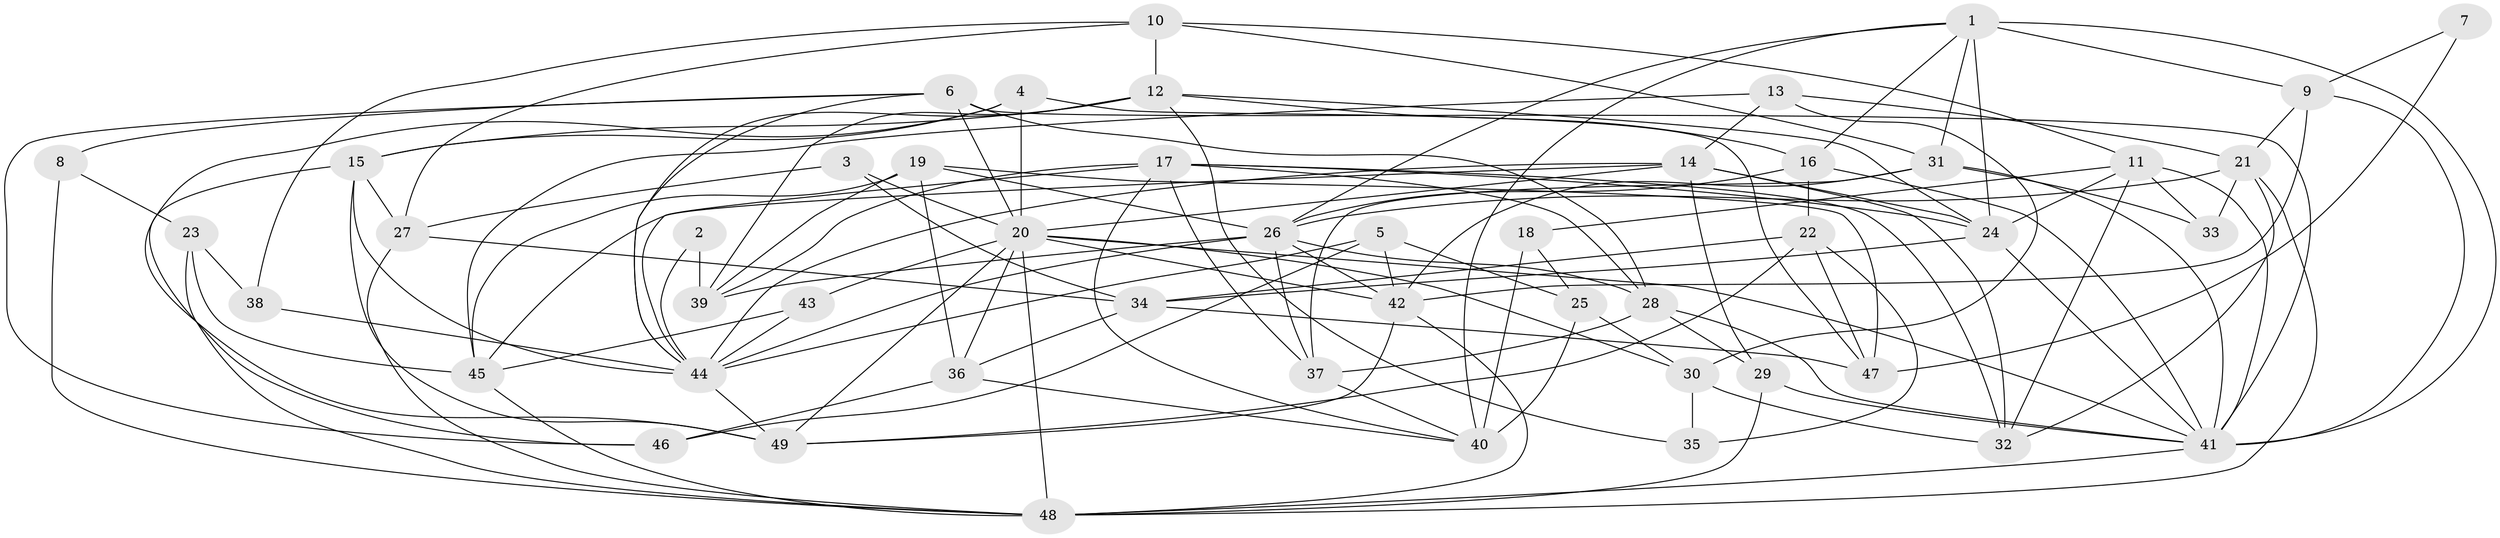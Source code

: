 // original degree distribution, {2: 0.1326530612244898, 3: 0.2857142857142857, 5: 0.1836734693877551, 6: 0.10204081632653061, 4: 0.24489795918367346, 7: 0.04081632653061224, 8: 0.01020408163265306}
// Generated by graph-tools (version 1.1) at 2025/02/03/09/25 03:02:15]
// undirected, 49 vertices, 133 edges
graph export_dot {
graph [start="1"]
  node [color=gray90,style=filled];
  1;
  2;
  3;
  4;
  5;
  6;
  7;
  8;
  9;
  10;
  11;
  12;
  13;
  14;
  15;
  16;
  17;
  18;
  19;
  20;
  21;
  22;
  23;
  24;
  25;
  26;
  27;
  28;
  29;
  30;
  31;
  32;
  33;
  34;
  35;
  36;
  37;
  38;
  39;
  40;
  41;
  42;
  43;
  44;
  45;
  46;
  47;
  48;
  49;
  1 -- 9 [weight=2.0];
  1 -- 16 [weight=1.0];
  1 -- 24 [weight=1.0];
  1 -- 26 [weight=1.0];
  1 -- 31 [weight=1.0];
  1 -- 40 [weight=1.0];
  1 -- 41 [weight=1.0];
  2 -- 39 [weight=1.0];
  2 -- 44 [weight=1.0];
  3 -- 20 [weight=1.0];
  3 -- 27 [weight=1.0];
  3 -- 34 [weight=1.0];
  4 -- 15 [weight=1.0];
  4 -- 20 [weight=1.0];
  4 -- 47 [weight=1.0];
  4 -- 49 [weight=1.0];
  5 -- 25 [weight=1.0];
  5 -- 42 [weight=1.0];
  5 -- 44 [weight=2.0];
  5 -- 46 [weight=1.0];
  6 -- 8 [weight=1.0];
  6 -- 20 [weight=1.0];
  6 -- 28 [weight=2.0];
  6 -- 41 [weight=1.0];
  6 -- 44 [weight=1.0];
  6 -- 46 [weight=1.0];
  7 -- 9 [weight=1.0];
  7 -- 47 [weight=1.0];
  8 -- 23 [weight=1.0];
  8 -- 48 [weight=1.0];
  9 -- 21 [weight=1.0];
  9 -- 41 [weight=1.0];
  9 -- 42 [weight=1.0];
  10 -- 11 [weight=1.0];
  10 -- 12 [weight=1.0];
  10 -- 27 [weight=1.0];
  10 -- 31 [weight=1.0];
  10 -- 38 [weight=1.0];
  11 -- 18 [weight=1.0];
  11 -- 24 [weight=1.0];
  11 -- 32 [weight=1.0];
  11 -- 33 [weight=1.0];
  11 -- 41 [weight=1.0];
  12 -- 15 [weight=1.0];
  12 -- 16 [weight=1.0];
  12 -- 24 [weight=1.0];
  12 -- 35 [weight=1.0];
  12 -- 39 [weight=1.0];
  12 -- 44 [weight=1.0];
  13 -- 14 [weight=1.0];
  13 -- 21 [weight=1.0];
  13 -- 30 [weight=1.0];
  13 -- 45 [weight=1.0];
  14 -- 20 [weight=1.0];
  14 -- 24 [weight=1.0];
  14 -- 29 [weight=1.0];
  14 -- 32 [weight=1.0];
  14 -- 44 [weight=1.0];
  14 -- 45 [weight=1.0];
  15 -- 27 [weight=1.0];
  15 -- 44 [weight=1.0];
  15 -- 46 [weight=1.0];
  15 -- 49 [weight=1.0];
  16 -- 22 [weight=1.0];
  16 -- 26 [weight=1.0];
  16 -- 41 [weight=1.0];
  17 -- 24 [weight=2.0];
  17 -- 28 [weight=1.0];
  17 -- 32 [weight=1.0];
  17 -- 37 [weight=1.0];
  17 -- 39 [weight=1.0];
  17 -- 40 [weight=1.0];
  17 -- 44 [weight=1.0];
  18 -- 25 [weight=1.0];
  18 -- 40 [weight=2.0];
  19 -- 26 [weight=1.0];
  19 -- 36 [weight=1.0];
  19 -- 39 [weight=1.0];
  19 -- 45 [weight=1.0];
  19 -- 47 [weight=1.0];
  20 -- 30 [weight=1.0];
  20 -- 36 [weight=1.0];
  20 -- 41 [weight=1.0];
  20 -- 42 [weight=1.0];
  20 -- 43 [weight=2.0];
  20 -- 48 [weight=2.0];
  20 -- 49 [weight=1.0];
  21 -- 26 [weight=1.0];
  21 -- 32 [weight=1.0];
  21 -- 33 [weight=1.0];
  21 -- 48 [weight=1.0];
  22 -- 34 [weight=1.0];
  22 -- 35 [weight=1.0];
  22 -- 47 [weight=1.0];
  22 -- 49 [weight=1.0];
  23 -- 38 [weight=1.0];
  23 -- 45 [weight=1.0];
  23 -- 48 [weight=1.0];
  24 -- 34 [weight=1.0];
  24 -- 41 [weight=1.0];
  25 -- 30 [weight=1.0];
  25 -- 40 [weight=2.0];
  26 -- 28 [weight=1.0];
  26 -- 37 [weight=1.0];
  26 -- 39 [weight=1.0];
  26 -- 42 [weight=1.0];
  26 -- 44 [weight=1.0];
  27 -- 34 [weight=1.0];
  27 -- 48 [weight=1.0];
  28 -- 29 [weight=1.0];
  28 -- 37 [weight=2.0];
  28 -- 41 [weight=1.0];
  29 -- 41 [weight=1.0];
  29 -- 48 [weight=1.0];
  30 -- 32 [weight=1.0];
  30 -- 35 [weight=1.0];
  31 -- 33 [weight=1.0];
  31 -- 37 [weight=1.0];
  31 -- 41 [weight=2.0];
  31 -- 42 [weight=1.0];
  34 -- 36 [weight=1.0];
  34 -- 47 [weight=1.0];
  36 -- 40 [weight=1.0];
  36 -- 46 [weight=1.0];
  37 -- 40 [weight=1.0];
  38 -- 44 [weight=1.0];
  41 -- 48 [weight=1.0];
  42 -- 48 [weight=1.0];
  42 -- 49 [weight=1.0];
  43 -- 44 [weight=1.0];
  43 -- 45 [weight=1.0];
  44 -- 49 [weight=1.0];
  45 -- 48 [weight=1.0];
}
